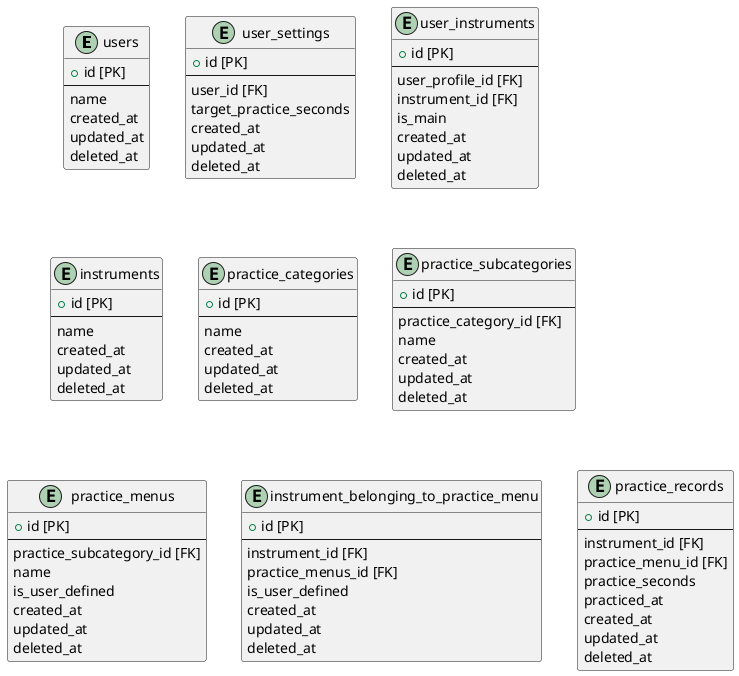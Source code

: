 @startuml tables
entity users {
    + id [PK]
    --
    name
    created_at
    updated_at
    deleted_at
}

entity user_settings {
    + id [PK]
    --
    user_id [FK]
    target_practice_seconds
    created_at
    updated_at
    deleted_at
}

entity user_instruments {
    + id [PK]
    --
    user_profile_id [FK]
    instrument_id [FK]
    is_main
    created_at
    updated_at
    deleted_at
}

entity instruments {
    + id [PK]
    --
    name
    created_at
    updated_at
    deleted_at
}

entity practice_categories {
    + id [PK]
    --
    name
    created_at
    updated_at
    deleted_at
}

entity practice_subcategories {
    + id [PK]
    --
    practice_category_id [FK]
    name
    created_at
    updated_at
    deleted_at
}

entity practice_menus {
    + id [PK]
    --
    practice_subcategory_id [FK]
    name
    is_user_defined
    created_at
    updated_at
    deleted_at
}

entity instrument_belonging_to_practice_menu {
    + id [PK]
    --
    instrument_id [FK]
    practice_menus_id [FK]
    is_user_defined
    created_at
    updated_at
    deleted_at
}

entity practice_records {
    + id [PK]
    --
    instrument_id [FK]
    practice_menu_id [FK]
    practice_seconds
    practiced_at
    created_at
    updated_at
    deleted_at
}



@enduml